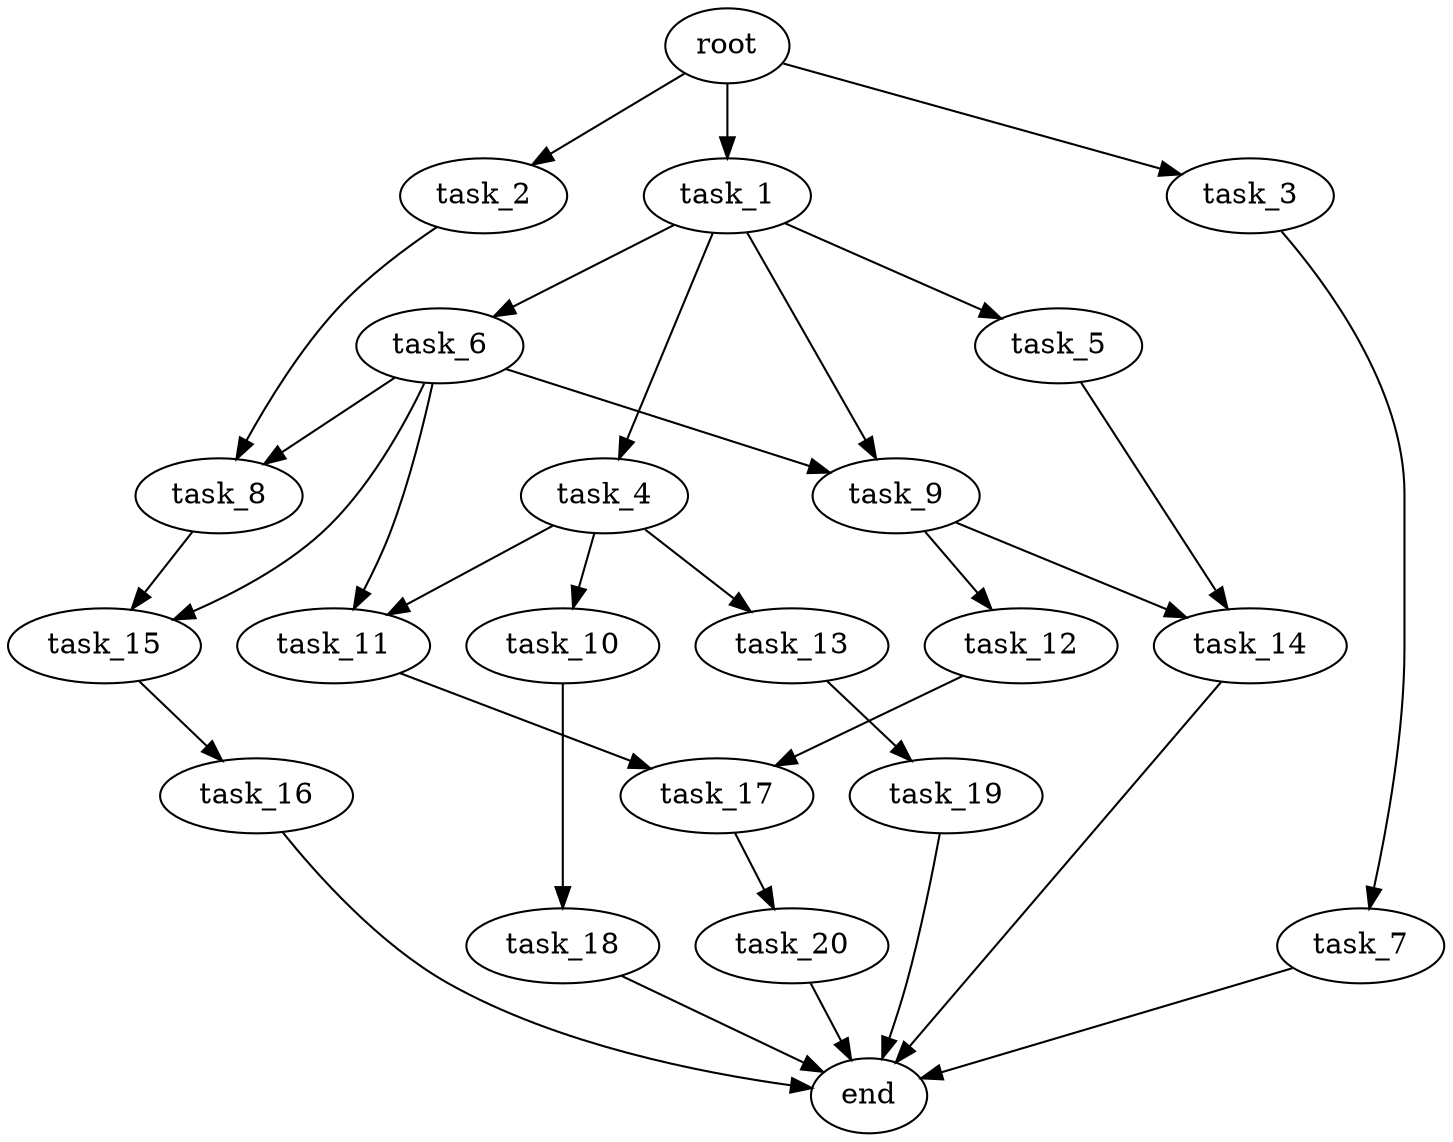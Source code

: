 digraph G {
  root [size="0.000000e+00"];
  task_1 [size="1.848667e+08"];
  task_2 [size="5.830466e+09"];
  task_3 [size="6.635620e+09"];
  task_4 [size="4.357766e+08"];
  task_5 [size="1.704026e+09"];
  task_6 [size="2.840851e+09"];
  task_7 [size="7.892096e+09"];
  task_8 [size="6.180030e+09"];
  task_9 [size="5.317994e+08"];
  task_10 [size="6.547924e+09"];
  task_11 [size="8.433342e+07"];
  task_12 [size="3.887063e+09"];
  task_13 [size="2.713832e+09"];
  task_14 [size="8.520977e+09"];
  task_15 [size="6.601344e+09"];
  task_16 [size="8.642958e+09"];
  task_17 [size="1.917642e+08"];
  task_18 [size="8.674237e+09"];
  task_19 [size="6.494462e+09"];
  task_20 [size="2.312455e+09"];
  end [size="0.000000e+00"];

  root -> task_1 [size="1.000000e-12"];
  root -> task_2 [size="1.000000e-12"];
  root -> task_3 [size="1.000000e-12"];
  task_1 -> task_4 [size="4.357766e+07"];
  task_1 -> task_5 [size="1.704026e+08"];
  task_1 -> task_6 [size="2.840851e+08"];
  task_1 -> task_9 [size="2.658997e+07"];
  task_2 -> task_8 [size="3.090015e+08"];
  task_3 -> task_7 [size="7.892096e+08"];
  task_4 -> task_10 [size="6.547924e+08"];
  task_4 -> task_11 [size="4.216671e+06"];
  task_4 -> task_13 [size="2.713832e+08"];
  task_5 -> task_14 [size="4.260489e+08"];
  task_6 -> task_8 [size="3.090015e+08"];
  task_6 -> task_9 [size="2.658997e+07"];
  task_6 -> task_11 [size="4.216671e+06"];
  task_6 -> task_15 [size="3.300672e+08"];
  task_7 -> end [size="1.000000e-12"];
  task_8 -> task_15 [size="3.300672e+08"];
  task_9 -> task_12 [size="3.887063e+08"];
  task_9 -> task_14 [size="4.260489e+08"];
  task_10 -> task_18 [size="8.674237e+08"];
  task_11 -> task_17 [size="9.588208e+06"];
  task_12 -> task_17 [size="9.588208e+06"];
  task_13 -> task_19 [size="6.494462e+08"];
  task_14 -> end [size="1.000000e-12"];
  task_15 -> task_16 [size="8.642958e+08"];
  task_16 -> end [size="1.000000e-12"];
  task_17 -> task_20 [size="2.312455e+08"];
  task_18 -> end [size="1.000000e-12"];
  task_19 -> end [size="1.000000e-12"];
  task_20 -> end [size="1.000000e-12"];
}
